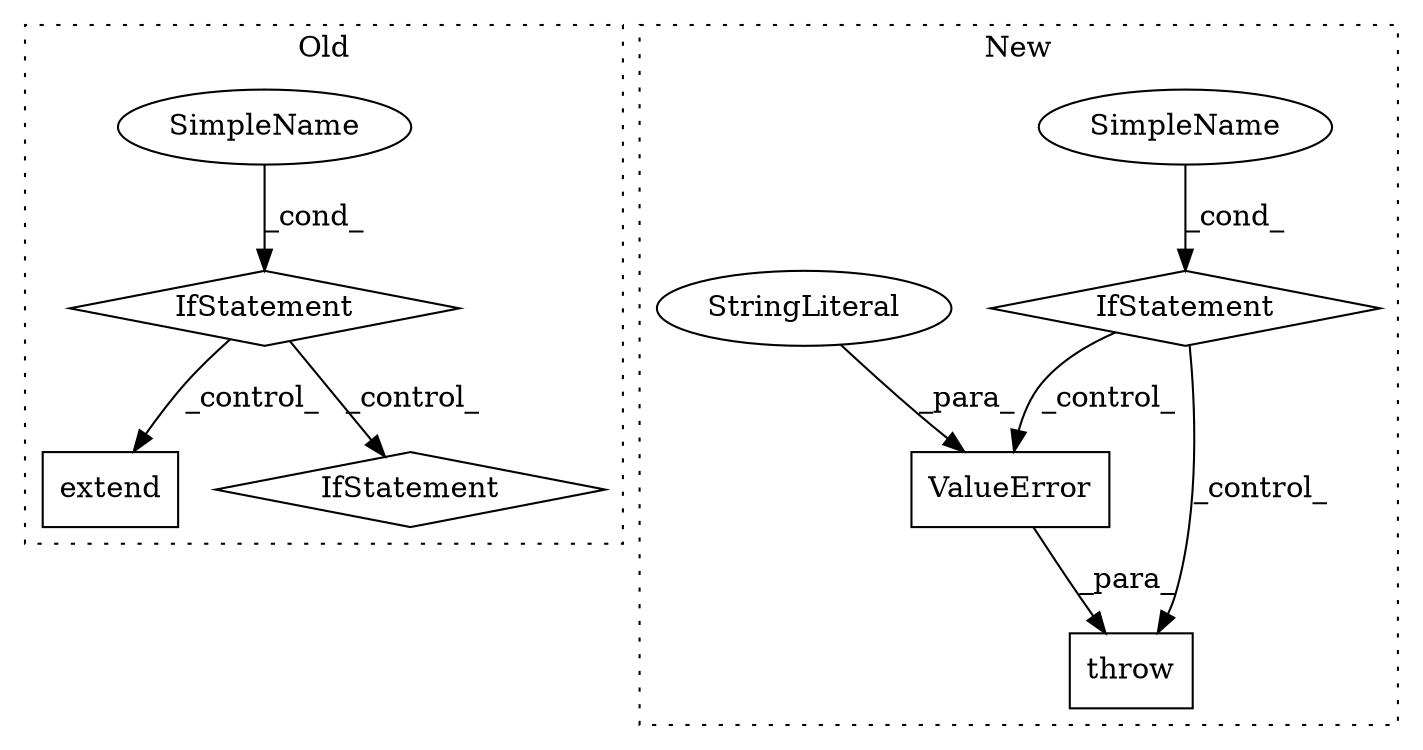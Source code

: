 digraph G {
subgraph cluster0 {
1 [label="extend" a="32" s="67737,67787" l="7,1" shape="box"];
7 [label="IfStatement" a="25" s="67499,67523" l="4,2" shape="diamond"];
8 [label="SimpleName" a="42" s="" l="" shape="ellipse"];
9 [label="IfStatement" a="25" s="67814,67833" l="4,2" shape="diamond"];
label = "Old";
style="dotted";
}
subgraph cluster1 {
2 [label="ValueError" a="32" s="74867,74897" l="11,1" shape="box"];
3 [label="IfStatement" a="25" s="74793,74805" l="4,2" shape="diamond"];
4 [label="SimpleName" a="42" s="74797" l="8" shape="ellipse"];
5 [label="throw" a="53" s="74861" l="6" shape="box"];
6 [label="StringLiteral" a="45" s="74878" l="19" shape="ellipse"];
label = "New";
style="dotted";
}
2 -> 5 [label="_para_"];
3 -> 2 [label="_control_"];
3 -> 5 [label="_control_"];
4 -> 3 [label="_cond_"];
6 -> 2 [label="_para_"];
7 -> 1 [label="_control_"];
7 -> 9 [label="_control_"];
8 -> 7 [label="_cond_"];
}